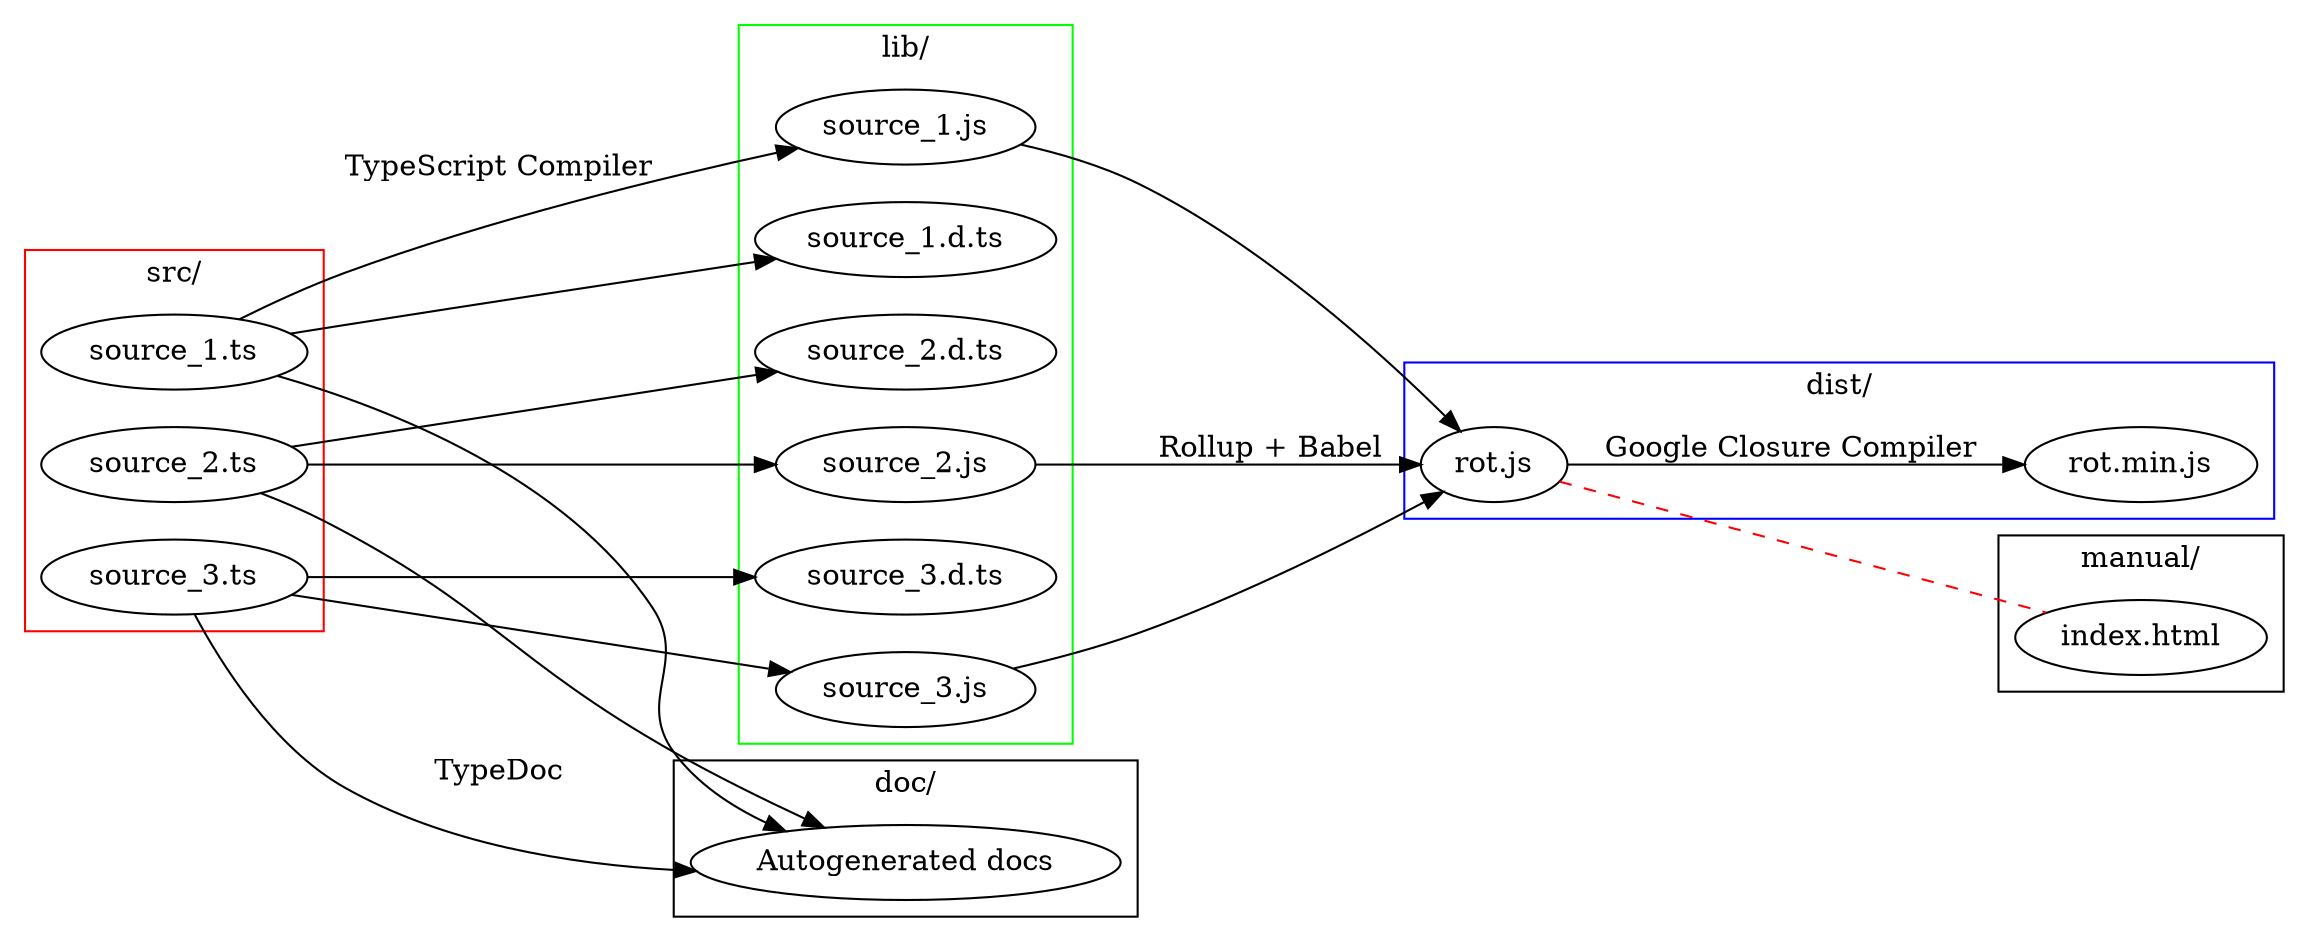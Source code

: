 digraph G {
	rankdir=LR
	subgraph cluster_0 {
		label = "src/"
		color = "red"
		src1 [label="source_1.ts"]
		src2 [label="source_2.ts"]
		src3 [label="source_3.ts"]
	}

	subgraph cluster_1 {
		label = "lib/"
		color = "green"
		lib1 [label="source_1.js"]
		lib2 [label="source_2.js"]
		lib3 [label="source_3.js"]
		lib1dts [label="source_1.d.ts"]
		lib2dts [label="source_2.d.ts"]
		lib3dts [label="source_3.d.ts"]
	} 

	subgraph cluster_2 {
		label = "dist/"
		color = "blue"
		dist [label="rot.js"]
		dist_min [label="rot.min.js"]
	} 

	subgraph cluster_3 {
		label = "doc/"
		docs [label="Autogenerated docs"]
	} 

	subgraph cluster_4 {
		label ="manual/"
		manual [label="index.html"]
	}

	src1 -> lib1 [label="TypeScript Compiler"]
	src2 -> lib2
	src3 -> lib3
	src1 -> lib1dts
	src2 -> lib2dts
	src3 -> lib3dts

	lib1 -> dist
	lib2 -> dist [label="Rollup + Babel"]
	lib3 -> dist

	dist -> dist_min [label="Google Closure Compiler"]

	src1 -> docs
	src2 -> docs
	src3 -> docs [label="TypeDoc"]

	dist -> manual [arrowhead="none", style="dashed", color="red"]

}
